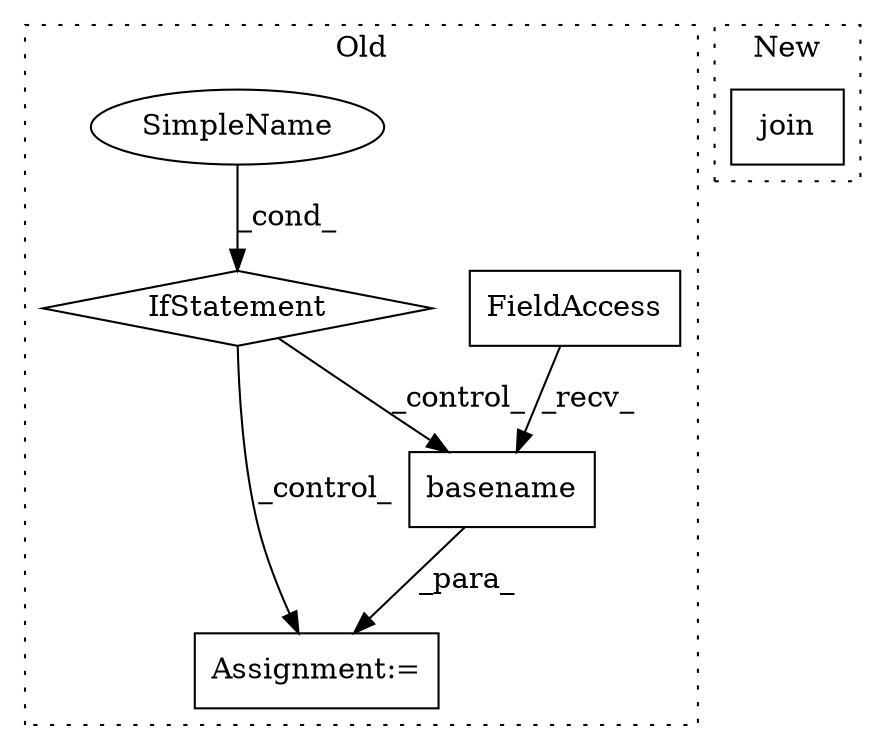 digraph G {
subgraph cluster0 {
1 [label="basename" a="32" s="6190,6208" l="9,1" shape="box"];
3 [label="FieldAccess" a="22" s="6182" l="7" shape="box"];
4 [label="Assignment:=" a="7" s="6181" l="1" shape="box"];
5 [label="SimpleName" a="42" s="" l="" shape="ellipse"];
6 [label="IfStatement" a="25" s="6142,6158" l="4,2" shape="diamond"];
label = "Old";
style="dotted";
}
subgraph cluster1 {
2 [label="join" a="32" s="6138,6167" l="5,1" shape="box"];
label = "New";
style="dotted";
}
1 -> 4 [label="_para_"];
3 -> 1 [label="_recv_"];
5 -> 6 [label="_cond_"];
6 -> 4 [label="_control_"];
6 -> 1 [label="_control_"];
}